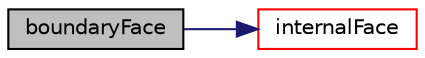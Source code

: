 digraph "boundaryFace"
{
  bgcolor="transparent";
  edge [fontname="Helvetica",fontsize="10",labelfontname="Helvetica",labelfontsize="10"];
  node [fontname="Helvetica",fontsize="10",shape=record];
  rankdir="LR";
  Node4141 [label="boundaryFace",height=0.2,width=0.4,color="black", fillcolor="grey75", style="filled", fontcolor="black"];
  Node4141 -> Node4142 [color="midnightblue",fontsize="10",style="solid",fontname="Helvetica"];
  Node4142 [label="internalFace",height=0.2,width=0.4,color="red",URL="$a24721.html#ad8110ed02f811cbed89c9e56e3da5ab3",tooltip="Is this global face an internal face? "];
}
